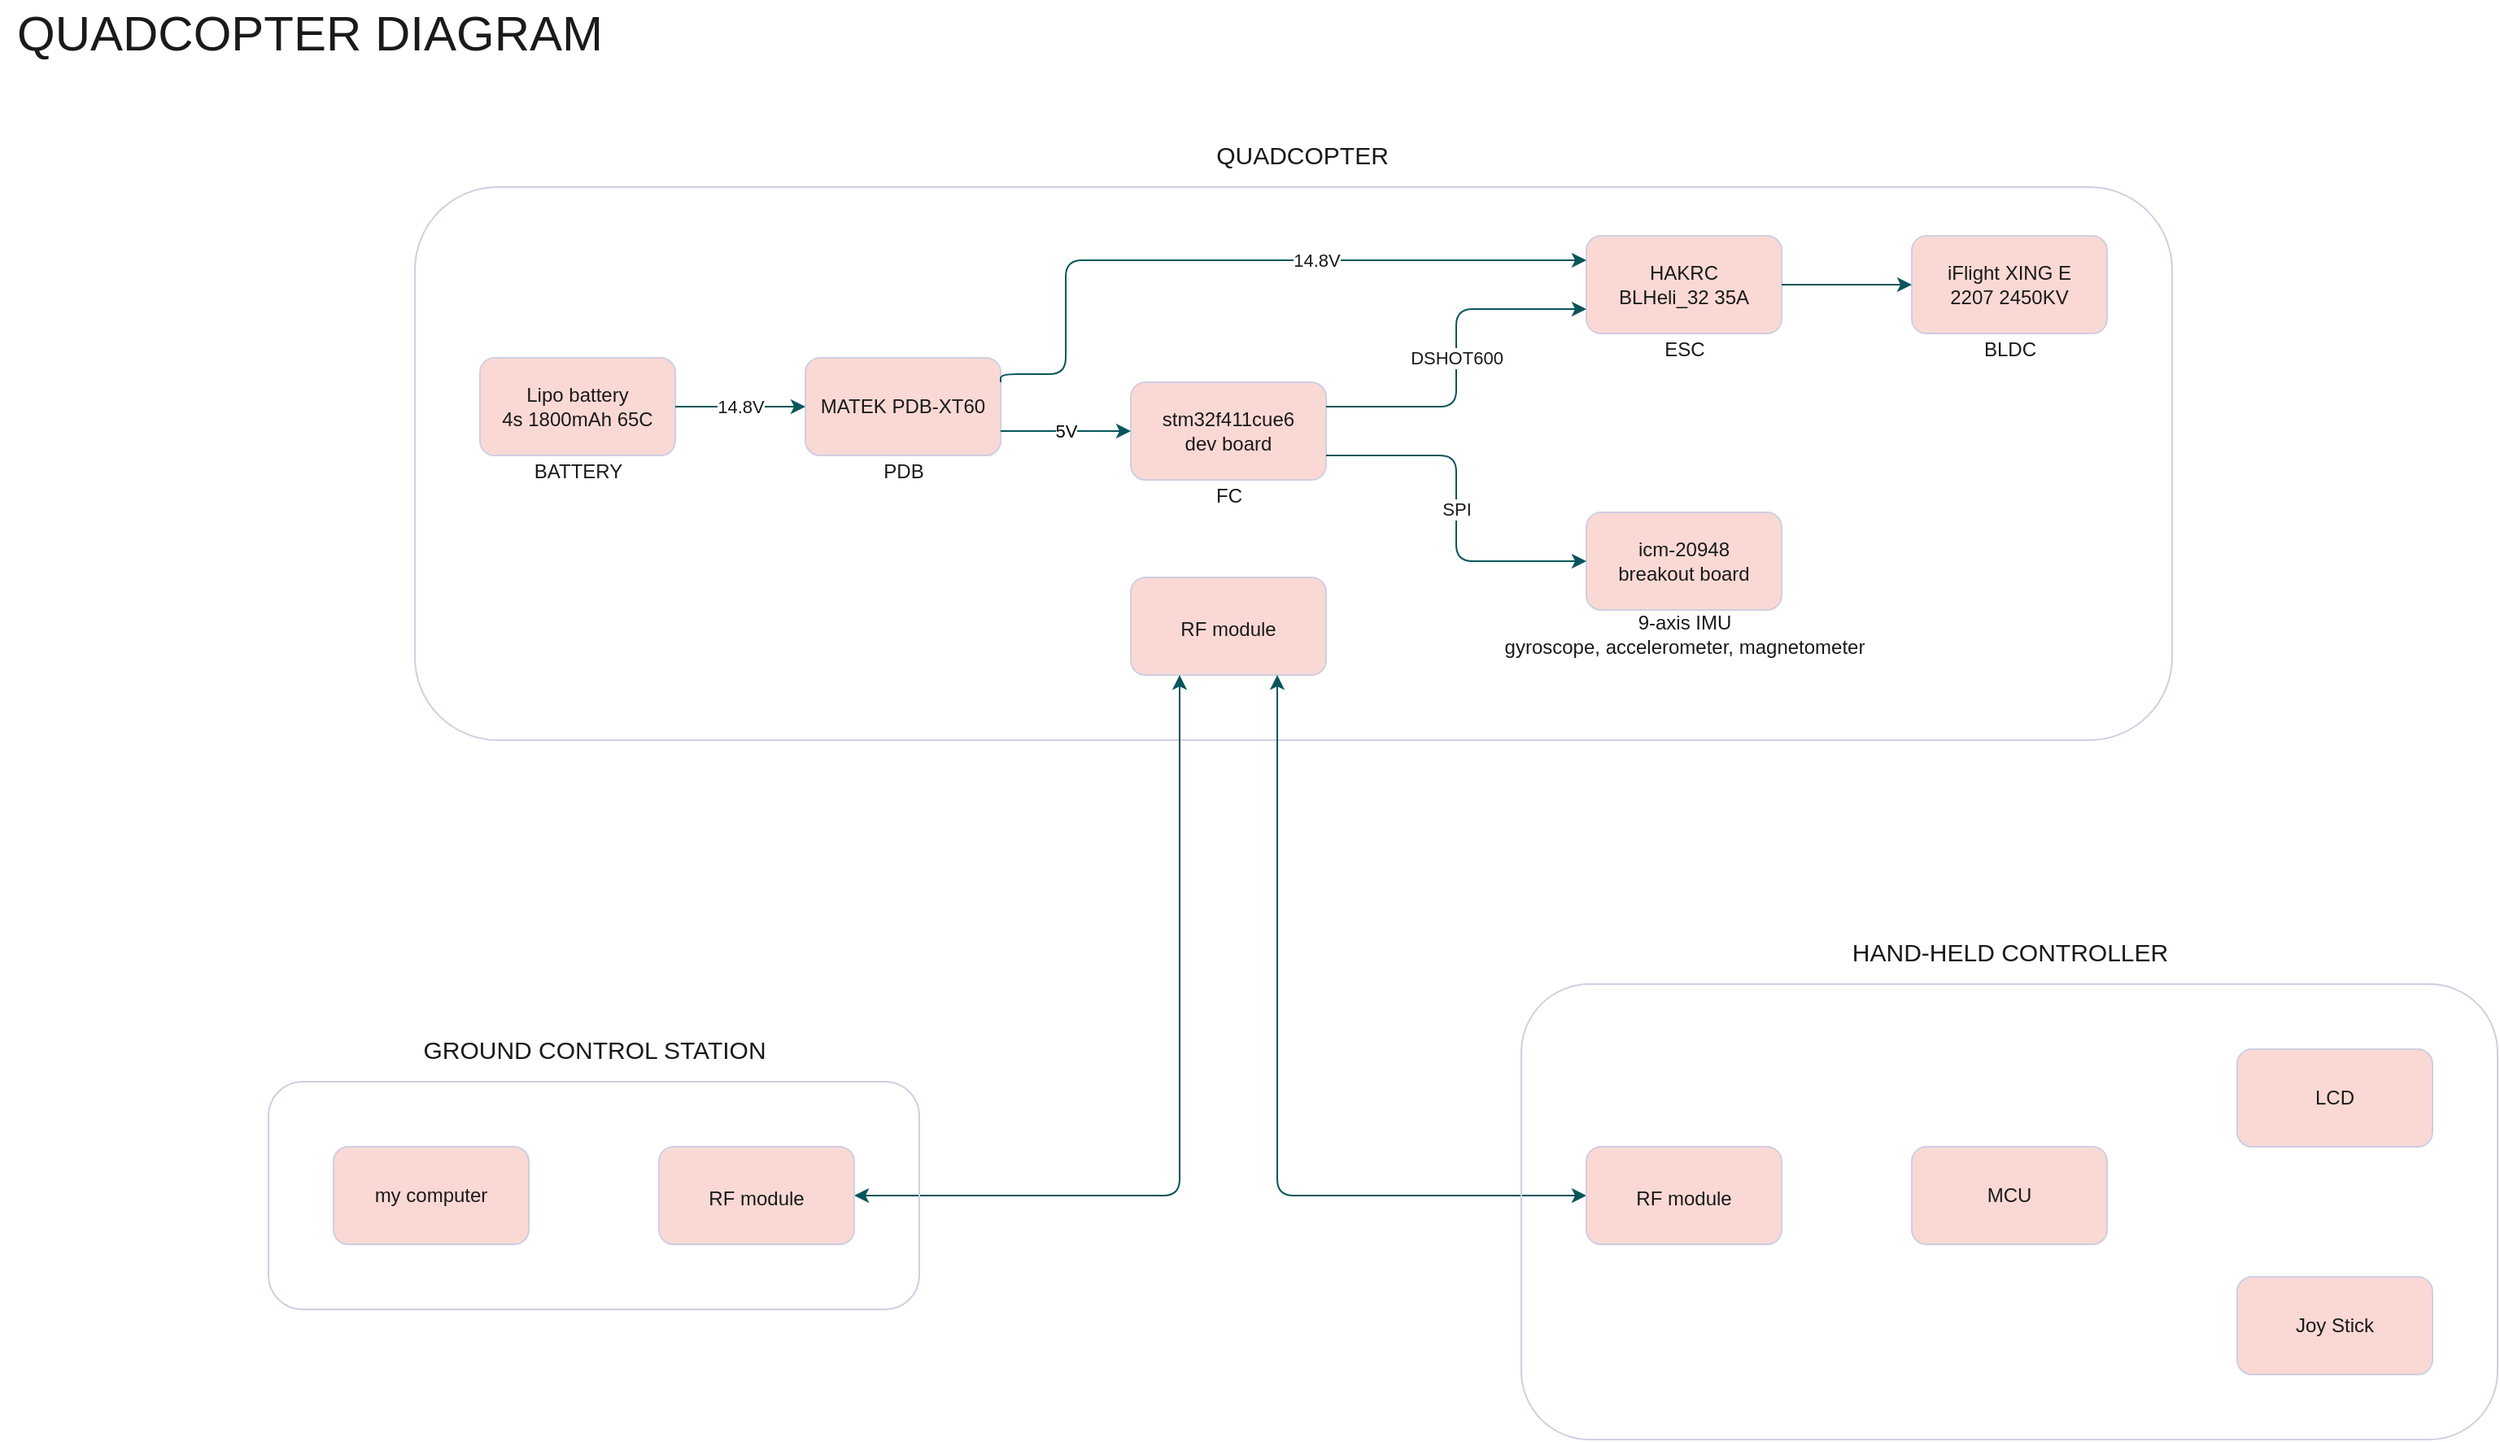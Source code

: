 <mxfile version="14.5.1" type="device"><diagram id="so3899eTVu7K8VRXw6li" name="Page-1"><mxGraphModel dx="2287" dy="1267" grid="1" gridSize="10" guides="1" tooltips="1" connect="1" arrows="1" fold="1" page="1" pageScale="1" pageWidth="1920" pageHeight="1200" background="#ffffff" math="0" shadow="0"><root><mxCell id="0"/><mxCell id="1" parent="0"/><mxCell id="HfbujkLboXTNvrmB7e1l-114" value="" style="group;fontColor=#1A1A1A;rounded=1;" parent="1" vertex="1" connectable="0"><mxGeometry x="420" y="220" width="1080" height="370" as="geometry"/></mxCell><mxCell id="HfbujkLboXTNvrmB7e1l-63" value="QUADCOPTER" style="text;html=1;align=center;verticalAlign=middle;resizable=0;points=[];autosize=1;fontSize=15;fontColor=#1A1A1A;rounded=1;" parent="HfbujkLboXTNvrmB7e1l-114" vertex="1"><mxGeometry x="485" width="120" height="20" as="geometry"/></mxCell><mxCell id="HfbujkLboXTNvrmB7e1l-60" value="" style="group;fontColor=#1A1A1A;rounded=1;" parent="HfbujkLboXTNvrmB7e1l-114" vertex="1" connectable="0"><mxGeometry x="40" y="60" width="1000" height="260" as="geometry"/></mxCell><mxCell id="HfbujkLboXTNvrmB7e1l-10" value="" style="group;fontColor=#1A1A1A;rounded=1;" parent="HfbujkLboXTNvrmB7e1l-60" vertex="1" connectable="0"><mxGeometry x="620" y="170" width="240" height="90" as="geometry"/></mxCell><mxCell id="HfbujkLboXTNvrmB7e1l-6" value="icm-20948&lt;br&gt;breakout board" style="whiteSpace=wrap;html=1;fillColor=#FAD9D5;strokeColor=#D0CEE2;fontColor=#1A1A1A;rounded=1;" parent="HfbujkLboXTNvrmB7e1l-10" vertex="1"><mxGeometry x="60" width="120" height="60" as="geometry"/></mxCell><mxCell id="HfbujkLboXTNvrmB7e1l-9" value="9-axis IMU&lt;br&gt;gyroscope, accelerometer, magnetometer" style="text;html=1;align=center;verticalAlign=middle;resizable=0;points=[];autosize=1;fontColor=#1A1A1A;rounded=1;" parent="HfbujkLboXTNvrmB7e1l-10" vertex="1"><mxGeometry y="60" width="240" height="30" as="geometry"/></mxCell><mxCell id="HfbujkLboXTNvrmB7e1l-11" value="" style="group;fontColor=#1A1A1A;rounded=1;" parent="HfbujkLboXTNvrmB7e1l-60" vertex="1" connectable="0"><mxGeometry x="400" y="90" width="120" height="80" as="geometry"/></mxCell><mxCell id="HfbujkLboXTNvrmB7e1l-1" value="stm32f411cue6&lt;br&gt;dev board" style="whiteSpace=wrap;html=1;fillColor=#FAD9D5;strokeColor=#D0CEE2;fontColor=#1A1A1A;rounded=1;" parent="HfbujkLboXTNvrmB7e1l-11" vertex="1"><mxGeometry width="120" height="60" as="geometry"/></mxCell><mxCell id="HfbujkLboXTNvrmB7e1l-5" value="FC" style="text;html=1;align=center;verticalAlign=middle;resizable=0;points=[];autosize=1;fontColor=#1A1A1A;rounded=1;" parent="HfbujkLboXTNvrmB7e1l-11" vertex="1"><mxGeometry x="45" y="60" width="30" height="20" as="geometry"/></mxCell><mxCell id="HfbujkLboXTNvrmB7e1l-21" value="" style="group;fontColor=#1A1A1A;rounded=1;" parent="HfbujkLboXTNvrmB7e1l-60" vertex="1" connectable="0"><mxGeometry x="680" width="120" height="80" as="geometry"/></mxCell><mxCell id="HfbujkLboXTNvrmB7e1l-19" value="HAKRC&lt;br&gt;BLHeli_32 35A" style="whiteSpace=wrap;html=1;fillColor=#FAD9D5;strokeColor=#D0CEE2;fontColor=#1A1A1A;rounded=1;" parent="HfbujkLboXTNvrmB7e1l-21" vertex="1"><mxGeometry width="120" height="60" as="geometry"/></mxCell><mxCell id="HfbujkLboXTNvrmB7e1l-20" value="ESC" style="text;html=1;align=center;verticalAlign=middle;resizable=0;points=[];autosize=1;fontColor=#1A1A1A;rounded=1;" parent="HfbujkLboXTNvrmB7e1l-21" vertex="1"><mxGeometry x="40" y="60" width="40" height="20" as="geometry"/></mxCell><mxCell id="HfbujkLboXTNvrmB7e1l-26" value="" style="group;fontColor=#1A1A1A;rounded=1;" parent="HfbujkLboXTNvrmB7e1l-60" vertex="1" connectable="0"><mxGeometry x="880" width="120" height="80" as="geometry"/></mxCell><mxCell id="HfbujkLboXTNvrmB7e1l-24" value="iFlight XING E &lt;br&gt;2207 2450KV" style="whiteSpace=wrap;html=1;fillColor=#FAD9D5;strokeColor=#D0CEE2;fontColor=#1A1A1A;rounded=1;" parent="HfbujkLboXTNvrmB7e1l-26" vertex="1"><mxGeometry width="120" height="60" as="geometry"/></mxCell><mxCell id="HfbujkLboXTNvrmB7e1l-25" value="BLDC" style="text;html=1;align=center;verticalAlign=middle;resizable=0;points=[];autosize=1;fontColor=#1A1A1A;rounded=1;" parent="HfbujkLboXTNvrmB7e1l-26" vertex="1"><mxGeometry x="35" y="60" width="50" height="20" as="geometry"/></mxCell><mxCell id="HfbujkLboXTNvrmB7e1l-30" value="" style="group;fontColor=#1A1A1A;rounded=1;" parent="HfbujkLboXTNvrmB7e1l-60" vertex="1" connectable="0"><mxGeometry x="200" y="75" width="120" height="80" as="geometry"/></mxCell><mxCell id="HfbujkLboXTNvrmB7e1l-28" value="MATEK PDB-XT60" style="whiteSpace=wrap;html=1;fillColor=#FAD9D5;strokeColor=#D0CEE2;fontColor=#1A1A1A;rounded=1;" parent="HfbujkLboXTNvrmB7e1l-30" vertex="1"><mxGeometry width="120" height="60" as="geometry"/></mxCell><mxCell id="HfbujkLboXTNvrmB7e1l-29" value="PDB" style="text;html=1;align=center;verticalAlign=middle;resizable=0;points=[];autosize=1;fontColor=#1A1A1A;rounded=1;" parent="HfbujkLboXTNvrmB7e1l-30" vertex="1"><mxGeometry x="40" y="60" width="40" height="20" as="geometry"/></mxCell><mxCell id="HfbujkLboXTNvrmB7e1l-35" value="" style="group;fontColor=#1A1A1A;rounded=1;" parent="HfbujkLboXTNvrmB7e1l-60" vertex="1" connectable="0"><mxGeometry y="75" width="120" height="80" as="geometry"/></mxCell><mxCell id="HfbujkLboXTNvrmB7e1l-32" value="Lipo battery&lt;br&gt;4s 1800mAh 65C" style="whiteSpace=wrap;html=1;fillColor=#FAD9D5;strokeColor=#D0CEE2;fontColor=#1A1A1A;rounded=1;" parent="HfbujkLboXTNvrmB7e1l-35" vertex="1"><mxGeometry width="120" height="60" as="geometry"/></mxCell><mxCell id="HfbujkLboXTNvrmB7e1l-34" value="BATTERY" style="text;html=1;align=center;verticalAlign=middle;resizable=0;points=[];autosize=1;fontColor=#1A1A1A;rounded=1;" parent="HfbujkLboXTNvrmB7e1l-35" vertex="1"><mxGeometry x="25" y="60" width="70" height="20" as="geometry"/></mxCell><mxCell id="HfbujkLboXTNvrmB7e1l-39" value="14.8V" style="edgeStyle=orthogonalEdgeStyle;orthogonalLoop=1;jettySize=auto;html=1;exitX=1;exitY=0.5;exitDx=0;exitDy=0;entryX=0;entryY=0.5;entryDx=0;entryDy=0;strokeColor=#09555B;fontColor=#1A1A1A;" parent="HfbujkLboXTNvrmB7e1l-60" source="HfbujkLboXTNvrmB7e1l-32" target="HfbujkLboXTNvrmB7e1l-28" edge="1"><mxGeometry relative="1" as="geometry"/></mxCell><mxCell id="HfbujkLboXTNvrmB7e1l-47" style="edgeStyle=orthogonalEdgeStyle;orthogonalLoop=1;jettySize=auto;html=1;exitX=1;exitY=0.5;exitDx=0;exitDy=0;entryX=0;entryY=0.5;entryDx=0;entryDy=0;strokeColor=#09555B;fontColor=#1A1A1A;" parent="HfbujkLboXTNvrmB7e1l-60" source="HfbujkLboXTNvrmB7e1l-19" target="HfbujkLboXTNvrmB7e1l-24" edge="1"><mxGeometry relative="1" as="geometry"/></mxCell><mxCell id="HfbujkLboXTNvrmB7e1l-54" value="&lt;font color=&quot;#000000&quot;&gt;5V&lt;/font&gt;" style="edgeStyle=orthogonalEdgeStyle;orthogonalLoop=1;jettySize=auto;html=1;exitX=1;exitY=0.75;exitDx=0;exitDy=0;strokeColor=#09555B;fontColor=#1A1A1A;" parent="HfbujkLboXTNvrmB7e1l-60" source="HfbujkLboXTNvrmB7e1l-28" target="HfbujkLboXTNvrmB7e1l-1" edge="1"><mxGeometry relative="1" as="geometry"/></mxCell><mxCell id="HfbujkLboXTNvrmB7e1l-55" style="edgeStyle=orthogonalEdgeStyle;orthogonalLoop=1;jettySize=auto;html=1;exitX=1;exitY=0.25;exitDx=0;exitDy=0;entryX=0;entryY=0.25;entryDx=0;entryDy=0;strokeColor=#09555B;fontColor=#1A1A1A;" parent="HfbujkLboXTNvrmB7e1l-60" source="HfbujkLboXTNvrmB7e1l-28" target="HfbujkLboXTNvrmB7e1l-19" edge="1"><mxGeometry relative="1" as="geometry"><Array as="points"><mxPoint x="360" y="85"/><mxPoint x="360" y="15"/></Array></mxGeometry></mxCell><mxCell id="HfbujkLboXTNvrmB7e1l-59" value="14.8V" style="edgeLabel;html=1;align=center;verticalAlign=middle;resizable=0;points=[];fontColor=#1A1A1A;rounded=1;" parent="HfbujkLboXTNvrmB7e1l-55" vertex="1" connectable="0"><mxGeometry x="0.236" relative="1" as="geometry"><mxPoint as="offset"/></mxGeometry></mxCell><mxCell id="HfbujkLboXTNvrmB7e1l-56" value="DSHOT600" style="edgeStyle=orthogonalEdgeStyle;orthogonalLoop=1;jettySize=auto;html=1;exitX=1;exitY=0.25;exitDx=0;exitDy=0;entryX=0;entryY=0.75;entryDx=0;entryDy=0;strokeColor=#09555B;fontColor=#1A1A1A;" parent="HfbujkLboXTNvrmB7e1l-60" source="HfbujkLboXTNvrmB7e1l-1" target="HfbujkLboXTNvrmB7e1l-19" edge="1"><mxGeometry relative="1" as="geometry"/></mxCell><mxCell id="HfbujkLboXTNvrmB7e1l-57" value="SPI" style="edgeStyle=orthogonalEdgeStyle;orthogonalLoop=1;jettySize=auto;html=1;exitX=1;exitY=0.75;exitDx=0;exitDy=0;strokeColor=#09555B;fontColor=#1A1A1A;" parent="HfbujkLboXTNvrmB7e1l-60" source="HfbujkLboXTNvrmB7e1l-1" target="HfbujkLboXTNvrmB7e1l-6" edge="1"><mxGeometry relative="1" as="geometry"><Array as="points"><mxPoint x="600" y="135"/><mxPoint x="600" y="200"/></Array></mxGeometry></mxCell><mxCell id="HfbujkLboXTNvrmB7e1l-61" value="" style="whiteSpace=wrap;html=1;fillColor=none;strokeColor=#D0CEE2;fontColor=#1A1A1A;rounded=1;" parent="HfbujkLboXTNvrmB7e1l-114" vertex="1"><mxGeometry y="30" width="1080" height="340" as="geometry"/></mxCell><mxCell id="HfbujkLboXTNvrmB7e1l-65" value="&lt;font style=&quot;font-size: 12px&quot;&gt;RF module&lt;/font&gt;" style="whiteSpace=wrap;html=1;fontSize=15;fillColor=#FAD9D5;strokeColor=#D0CEE2;fontColor=#1A1A1A;rounded=1;" parent="HfbujkLboXTNvrmB7e1l-114" vertex="1"><mxGeometry x="440" y="270" width="120" height="60" as="geometry"/></mxCell><mxCell id="HfbujkLboXTNvrmB7e1l-115" value="QUADCOPTER DIAGRAM" style="text;html=1;align=center;verticalAlign=middle;resizable=0;points=[];autosize=1;fontSize=30;fontColor=#1A1A1A;rounded=1;" parent="1" vertex="1"><mxGeometry x="165" y="135" width="380" height="40" as="geometry"/></mxCell><mxCell id="mlIlPwVq-xerPpy-I456-21" value="" style="endArrow=classic;startArrow=classic;html=1;strokeColor=#09555B;fontColor=#1A1A1A;entryX=0.75;entryY=1;entryDx=0;entryDy=0;exitX=0;exitY=0.5;exitDx=0;exitDy=0;" parent="1" source="HfbujkLboXTNvrmB7e1l-98" target="HfbujkLboXTNvrmB7e1l-65" edge="1"><mxGeometry width="50" height="50" relative="1" as="geometry"><mxPoint x="950" y="940" as="sourcePoint"/><mxPoint x="980" y="630" as="targetPoint"/><Array as="points"><mxPoint x="950" y="870"/></Array></mxGeometry></mxCell><mxCell id="mlIlPwVq-xerPpy-I456-22" value="" style="endArrow=classic;startArrow=classic;html=1;strokeColor=#09555B;fontColor=#1A1A1A;entryX=0.25;entryY=1;entryDx=0;entryDy=0;exitX=1;exitY=0.5;exitDx=0;exitDy=0;" parent="1" source="HfbujkLboXTNvrmB7e1l-97" target="HfbujkLboXTNvrmB7e1l-65" edge="1"><mxGeometry width="50" height="50" relative="1" as="geometry"><mxPoint x="890" y="870" as="sourcePoint"/><mxPoint x="980" y="750" as="targetPoint"/><Array as="points"><mxPoint x="890" y="870"/></Array></mxGeometry></mxCell><mxCell id="mlIlPwVq-xerPpy-I456-23" value="" style="group;fontColor=#1A1A1A;rounded=1;" parent="1" vertex="1" connectable="0"><mxGeometry x="1100" y="710" width="600" height="310" as="geometry"/></mxCell><mxCell id="HfbujkLboXTNvrmB7e1l-98" value="&lt;font style=&quot;font-size: 12px&quot;&gt;RF module&lt;/font&gt;" style="whiteSpace=wrap;html=1;fontSize=15;fillColor=#FAD9D5;strokeColor=#D0CEE2;fontColor=#1A1A1A;rounded=1;" parent="mlIlPwVq-xerPpy-I456-23" vertex="1"><mxGeometry x="40" y="130" width="120" height="60" as="geometry"/></mxCell><mxCell id="HfbujkLboXTNvrmB7e1l-100" value="MCU" style="whiteSpace=wrap;html=1;fontSize=12;fillColor=#FAD9D5;strokeColor=#D0CEE2;fontColor=#1A1A1A;rounded=1;" parent="mlIlPwVq-xerPpy-I456-23" vertex="1"><mxGeometry x="240" y="130" width="120" height="60" as="geometry"/></mxCell><mxCell id="HfbujkLboXTNvrmB7e1l-104" value="HAND-HELD CONTROLLER" style="text;html=1;align=center;verticalAlign=middle;resizable=0;points=[];autosize=1;fontSize=15;fontColor=#1A1A1A;rounded=1;" parent="mlIlPwVq-xerPpy-I456-23" vertex="1"><mxGeometry x="195" width="210" height="20" as="geometry"/></mxCell><mxCell id="HfbujkLboXTNvrmB7e1l-107" value="LCD" style="whiteSpace=wrap;html=1;fontSize=12;fillColor=#FAD9D5;strokeColor=#D0CEE2;fontColor=#1A1A1A;rounded=1;" parent="mlIlPwVq-xerPpy-I456-23" vertex="1"><mxGeometry x="440" y="70" width="120" height="60" as="geometry"/></mxCell><mxCell id="HfbujkLboXTNvrmB7e1l-108" value="Joy Stick" style="whiteSpace=wrap;html=1;fontSize=12;fillColor=#FAD9D5;strokeColor=#D0CEE2;fontColor=#1A1A1A;rounded=1;" parent="mlIlPwVq-xerPpy-I456-23" vertex="1"><mxGeometry x="440" y="210" width="120" height="60" as="geometry"/></mxCell><mxCell id="HfbujkLboXTNvrmB7e1l-109" value="" style="whiteSpace=wrap;html=1;fillColor=none;fontSize=12;strokeColor=#D0CEE2;fontColor=#1A1A1A;rounded=1;" parent="mlIlPwVq-xerPpy-I456-23" vertex="1"><mxGeometry y="30" width="600" height="280" as="geometry"/></mxCell><mxCell id="mlIlPwVq-xerPpy-I456-24" value="" style="group;fontColor=#1A1A1A;rounded=1;" parent="1" vertex="1" connectable="0"><mxGeometry x="330" y="770" width="400" height="170" as="geometry"/></mxCell><mxCell id="HfbujkLboXTNvrmB7e1l-66" value="my computer" style="whiteSpace=wrap;html=1;fontSize=12;fillColor=#FAD9D5;strokeColor=#D0CEE2;fontColor=#1A1A1A;rounded=1;" parent="mlIlPwVq-xerPpy-I456-24" vertex="1"><mxGeometry x="40" y="70" width="120" height="60" as="geometry"/></mxCell><mxCell id="HfbujkLboXTNvrmB7e1l-97" value="&lt;font style=&quot;font-size: 12px&quot;&gt;RF module&lt;/font&gt;" style="whiteSpace=wrap;html=1;fontSize=15;fillColor=#FAD9D5;strokeColor=#D0CEE2;fontColor=#1A1A1A;rounded=1;" parent="mlIlPwVq-xerPpy-I456-24" vertex="1"><mxGeometry x="240" y="70" width="120" height="60" as="geometry"/></mxCell><mxCell id="HfbujkLboXTNvrmB7e1l-102" value="GROUND CONTROL STATION" style="text;html=1;align=center;verticalAlign=middle;resizable=0;points=[];autosize=1;fontSize=15;fontColor=#1A1A1A;rounded=1;" parent="mlIlPwVq-xerPpy-I456-24" vertex="1"><mxGeometry x="85" width="230" height="20" as="geometry"/></mxCell><mxCell id="HfbujkLboXTNvrmB7e1l-111" value="" style="whiteSpace=wrap;html=1;fillColor=none;fontSize=15;strokeColor=#D0CEE2;fontColor=#1A1A1A;rounded=1;" parent="mlIlPwVq-xerPpy-I456-24" vertex="1"><mxGeometry y="30" width="400" height="140" as="geometry"/></mxCell></root></mxGraphModel></diagram></mxfile>